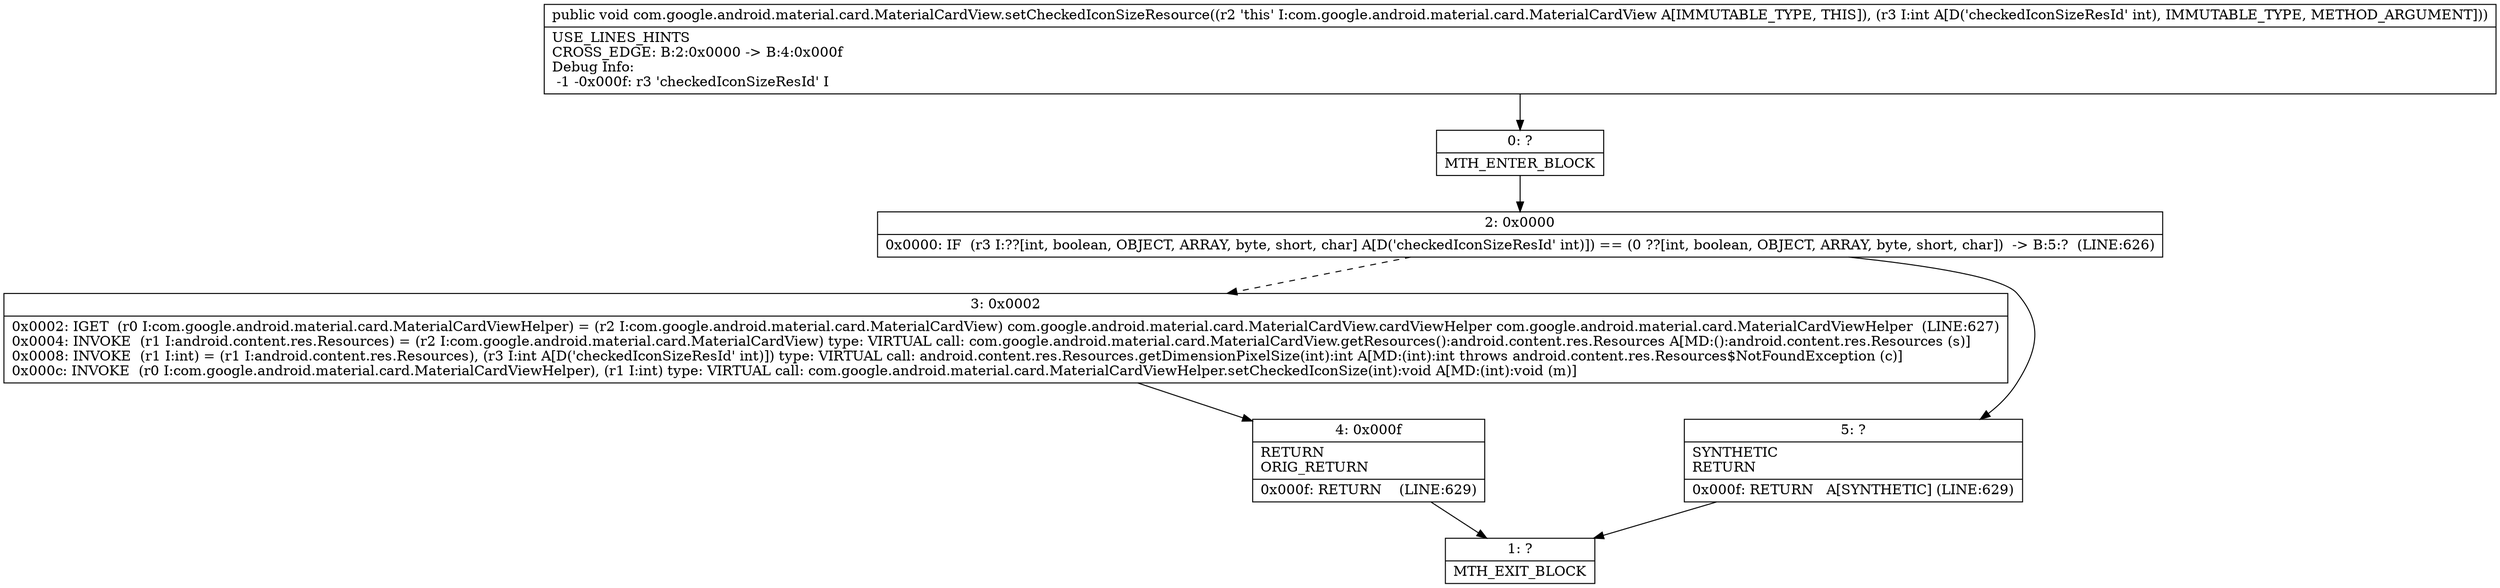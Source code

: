 digraph "CFG forcom.google.android.material.card.MaterialCardView.setCheckedIconSizeResource(I)V" {
Node_0 [shape=record,label="{0\:\ ?|MTH_ENTER_BLOCK\l}"];
Node_2 [shape=record,label="{2\:\ 0x0000|0x0000: IF  (r3 I:??[int, boolean, OBJECT, ARRAY, byte, short, char] A[D('checkedIconSizeResId' int)]) == (0 ??[int, boolean, OBJECT, ARRAY, byte, short, char])  \-\> B:5:?  (LINE:626)\l}"];
Node_3 [shape=record,label="{3\:\ 0x0002|0x0002: IGET  (r0 I:com.google.android.material.card.MaterialCardViewHelper) = (r2 I:com.google.android.material.card.MaterialCardView) com.google.android.material.card.MaterialCardView.cardViewHelper com.google.android.material.card.MaterialCardViewHelper  (LINE:627)\l0x0004: INVOKE  (r1 I:android.content.res.Resources) = (r2 I:com.google.android.material.card.MaterialCardView) type: VIRTUAL call: com.google.android.material.card.MaterialCardView.getResources():android.content.res.Resources A[MD:():android.content.res.Resources (s)]\l0x0008: INVOKE  (r1 I:int) = (r1 I:android.content.res.Resources), (r3 I:int A[D('checkedIconSizeResId' int)]) type: VIRTUAL call: android.content.res.Resources.getDimensionPixelSize(int):int A[MD:(int):int throws android.content.res.Resources$NotFoundException (c)]\l0x000c: INVOKE  (r0 I:com.google.android.material.card.MaterialCardViewHelper), (r1 I:int) type: VIRTUAL call: com.google.android.material.card.MaterialCardViewHelper.setCheckedIconSize(int):void A[MD:(int):void (m)]\l}"];
Node_4 [shape=record,label="{4\:\ 0x000f|RETURN\lORIG_RETURN\l|0x000f: RETURN    (LINE:629)\l}"];
Node_1 [shape=record,label="{1\:\ ?|MTH_EXIT_BLOCK\l}"];
Node_5 [shape=record,label="{5\:\ ?|SYNTHETIC\lRETURN\l|0x000f: RETURN   A[SYNTHETIC] (LINE:629)\l}"];
MethodNode[shape=record,label="{public void com.google.android.material.card.MaterialCardView.setCheckedIconSizeResource((r2 'this' I:com.google.android.material.card.MaterialCardView A[IMMUTABLE_TYPE, THIS]), (r3 I:int A[D('checkedIconSizeResId' int), IMMUTABLE_TYPE, METHOD_ARGUMENT]))  | USE_LINES_HINTS\lCROSS_EDGE: B:2:0x0000 \-\> B:4:0x000f\lDebug Info:\l  \-1 \-0x000f: r3 'checkedIconSizeResId' I\l}"];
MethodNode -> Node_0;Node_0 -> Node_2;
Node_2 -> Node_3[style=dashed];
Node_2 -> Node_5;
Node_3 -> Node_4;
Node_4 -> Node_1;
Node_5 -> Node_1;
}


